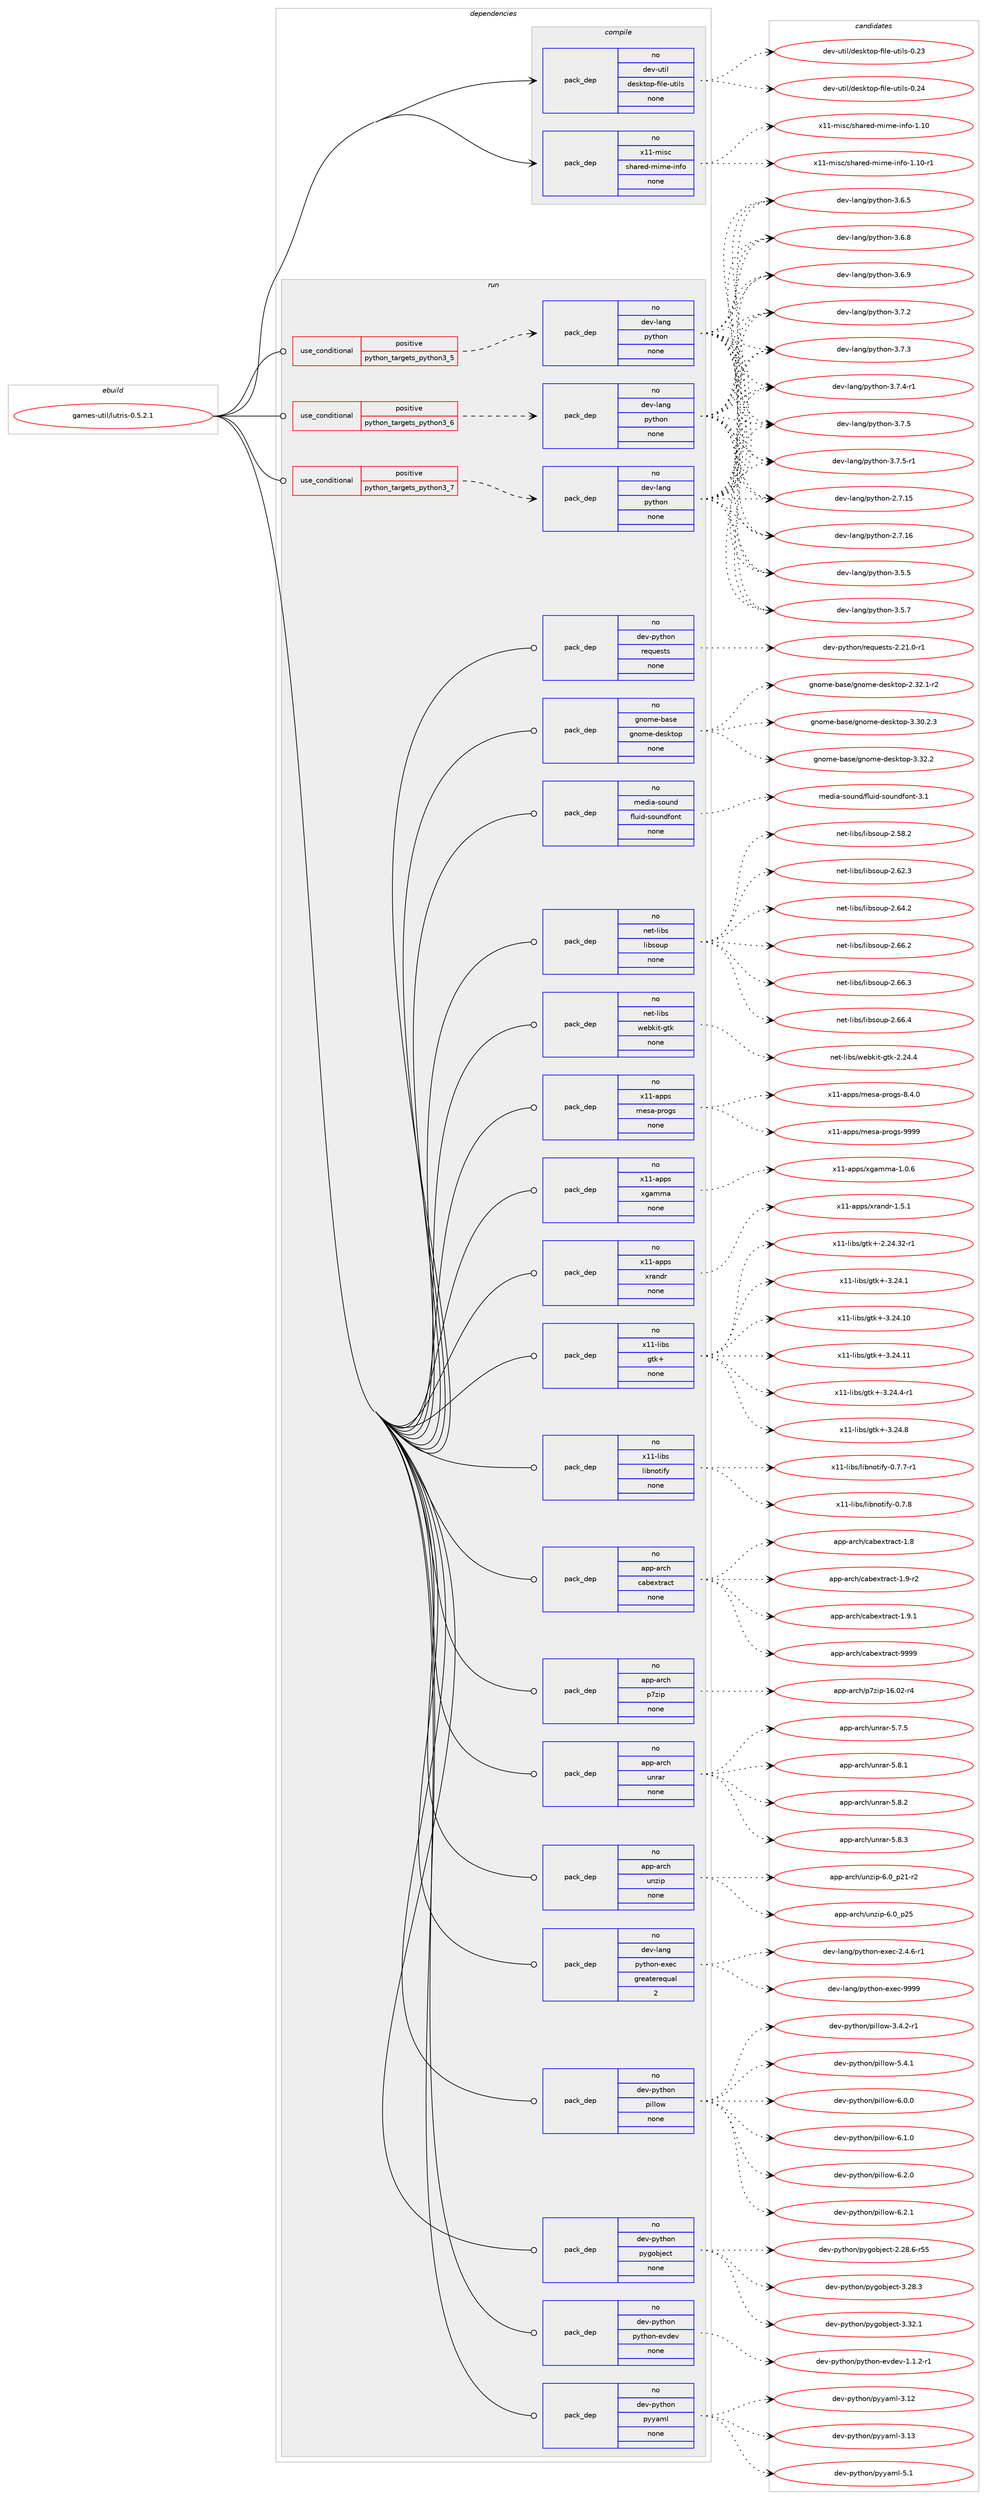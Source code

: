 digraph prolog {

# *************
# Graph options
# *************

newrank=true;
concentrate=true;
compound=true;
graph [rankdir=LR,fontname=Helvetica,fontsize=10,ranksep=1.5];#, ranksep=2.5, nodesep=0.2];
edge  [arrowhead=vee];
node  [fontname=Helvetica,fontsize=10];

# **********
# The ebuild
# **********

subgraph cluster_leftcol {
color=gray;
rank=same;
label=<<i>ebuild</i>>;
id [label="games-util/lutris-0.5.2.1", color=red, width=4, href="../games-util/lutris-0.5.2.1.svg"];
}

# ****************
# The dependencies
# ****************

subgraph cluster_midcol {
color=gray;
label=<<i>dependencies</i>>;
subgraph cluster_compile {
fillcolor="#eeeeee";
style=filled;
label=<<i>compile</i>>;
subgraph pack546496 {
dependency744408 [label=<<TABLE BORDER="0" CELLBORDER="1" CELLSPACING="0" CELLPADDING="4" WIDTH="220"><TR><TD ROWSPAN="6" CELLPADDING="30">pack_dep</TD></TR><TR><TD WIDTH="110">no</TD></TR><TR><TD>dev-util</TD></TR><TR><TD>desktop-file-utils</TD></TR><TR><TD>none</TD></TR><TR><TD></TD></TR></TABLE>>, shape=none, color=blue];
}
id:e -> dependency744408:w [weight=20,style="solid",arrowhead="vee"];
subgraph pack546497 {
dependency744409 [label=<<TABLE BORDER="0" CELLBORDER="1" CELLSPACING="0" CELLPADDING="4" WIDTH="220"><TR><TD ROWSPAN="6" CELLPADDING="30">pack_dep</TD></TR><TR><TD WIDTH="110">no</TD></TR><TR><TD>x11-misc</TD></TR><TR><TD>shared-mime-info</TD></TR><TR><TD>none</TD></TR><TR><TD></TD></TR></TABLE>>, shape=none, color=blue];
}
id:e -> dependency744409:w [weight=20,style="solid",arrowhead="vee"];
}
subgraph cluster_compileandrun {
fillcolor="#eeeeee";
style=filled;
label=<<i>compile and run</i>>;
}
subgraph cluster_run {
fillcolor="#eeeeee";
style=filled;
label=<<i>run</i>>;
subgraph cond185380 {
dependency744410 [label=<<TABLE BORDER="0" CELLBORDER="1" CELLSPACING="0" CELLPADDING="4"><TR><TD ROWSPAN="3" CELLPADDING="10">use_conditional</TD></TR><TR><TD>positive</TD></TR><TR><TD>python_targets_python3_5</TD></TR></TABLE>>, shape=none, color=red];
subgraph pack546498 {
dependency744411 [label=<<TABLE BORDER="0" CELLBORDER="1" CELLSPACING="0" CELLPADDING="4" WIDTH="220"><TR><TD ROWSPAN="6" CELLPADDING="30">pack_dep</TD></TR><TR><TD WIDTH="110">no</TD></TR><TR><TD>dev-lang</TD></TR><TR><TD>python</TD></TR><TR><TD>none</TD></TR><TR><TD></TD></TR></TABLE>>, shape=none, color=blue];
}
dependency744410:e -> dependency744411:w [weight=20,style="dashed",arrowhead="vee"];
}
id:e -> dependency744410:w [weight=20,style="solid",arrowhead="odot"];
subgraph cond185381 {
dependency744412 [label=<<TABLE BORDER="0" CELLBORDER="1" CELLSPACING="0" CELLPADDING="4"><TR><TD ROWSPAN="3" CELLPADDING="10">use_conditional</TD></TR><TR><TD>positive</TD></TR><TR><TD>python_targets_python3_6</TD></TR></TABLE>>, shape=none, color=red];
subgraph pack546499 {
dependency744413 [label=<<TABLE BORDER="0" CELLBORDER="1" CELLSPACING="0" CELLPADDING="4" WIDTH="220"><TR><TD ROWSPAN="6" CELLPADDING="30">pack_dep</TD></TR><TR><TD WIDTH="110">no</TD></TR><TR><TD>dev-lang</TD></TR><TR><TD>python</TD></TR><TR><TD>none</TD></TR><TR><TD></TD></TR></TABLE>>, shape=none, color=blue];
}
dependency744412:e -> dependency744413:w [weight=20,style="dashed",arrowhead="vee"];
}
id:e -> dependency744412:w [weight=20,style="solid",arrowhead="odot"];
subgraph cond185382 {
dependency744414 [label=<<TABLE BORDER="0" CELLBORDER="1" CELLSPACING="0" CELLPADDING="4"><TR><TD ROWSPAN="3" CELLPADDING="10">use_conditional</TD></TR><TR><TD>positive</TD></TR><TR><TD>python_targets_python3_7</TD></TR></TABLE>>, shape=none, color=red];
subgraph pack546500 {
dependency744415 [label=<<TABLE BORDER="0" CELLBORDER="1" CELLSPACING="0" CELLPADDING="4" WIDTH="220"><TR><TD ROWSPAN="6" CELLPADDING="30">pack_dep</TD></TR><TR><TD WIDTH="110">no</TD></TR><TR><TD>dev-lang</TD></TR><TR><TD>python</TD></TR><TR><TD>none</TD></TR><TR><TD></TD></TR></TABLE>>, shape=none, color=blue];
}
dependency744414:e -> dependency744415:w [weight=20,style="dashed",arrowhead="vee"];
}
id:e -> dependency744414:w [weight=20,style="solid",arrowhead="odot"];
subgraph pack546501 {
dependency744416 [label=<<TABLE BORDER="0" CELLBORDER="1" CELLSPACING="0" CELLPADDING="4" WIDTH="220"><TR><TD ROWSPAN="6" CELLPADDING="30">pack_dep</TD></TR><TR><TD WIDTH="110">no</TD></TR><TR><TD>app-arch</TD></TR><TR><TD>cabextract</TD></TR><TR><TD>none</TD></TR><TR><TD></TD></TR></TABLE>>, shape=none, color=blue];
}
id:e -> dependency744416:w [weight=20,style="solid",arrowhead="odot"];
subgraph pack546502 {
dependency744417 [label=<<TABLE BORDER="0" CELLBORDER="1" CELLSPACING="0" CELLPADDING="4" WIDTH="220"><TR><TD ROWSPAN="6" CELLPADDING="30">pack_dep</TD></TR><TR><TD WIDTH="110">no</TD></TR><TR><TD>app-arch</TD></TR><TR><TD>p7zip</TD></TR><TR><TD>none</TD></TR><TR><TD></TD></TR></TABLE>>, shape=none, color=blue];
}
id:e -> dependency744417:w [weight=20,style="solid",arrowhead="odot"];
subgraph pack546503 {
dependency744418 [label=<<TABLE BORDER="0" CELLBORDER="1" CELLSPACING="0" CELLPADDING="4" WIDTH="220"><TR><TD ROWSPAN="6" CELLPADDING="30">pack_dep</TD></TR><TR><TD WIDTH="110">no</TD></TR><TR><TD>app-arch</TD></TR><TR><TD>unrar</TD></TR><TR><TD>none</TD></TR><TR><TD></TD></TR></TABLE>>, shape=none, color=blue];
}
id:e -> dependency744418:w [weight=20,style="solid",arrowhead="odot"];
subgraph pack546504 {
dependency744419 [label=<<TABLE BORDER="0" CELLBORDER="1" CELLSPACING="0" CELLPADDING="4" WIDTH="220"><TR><TD ROWSPAN="6" CELLPADDING="30">pack_dep</TD></TR><TR><TD WIDTH="110">no</TD></TR><TR><TD>app-arch</TD></TR><TR><TD>unzip</TD></TR><TR><TD>none</TD></TR><TR><TD></TD></TR></TABLE>>, shape=none, color=blue];
}
id:e -> dependency744419:w [weight=20,style="solid",arrowhead="odot"];
subgraph pack546505 {
dependency744420 [label=<<TABLE BORDER="0" CELLBORDER="1" CELLSPACING="0" CELLPADDING="4" WIDTH="220"><TR><TD ROWSPAN="6" CELLPADDING="30">pack_dep</TD></TR><TR><TD WIDTH="110">no</TD></TR><TR><TD>dev-lang</TD></TR><TR><TD>python-exec</TD></TR><TR><TD>greaterequal</TD></TR><TR><TD>2</TD></TR></TABLE>>, shape=none, color=blue];
}
id:e -> dependency744420:w [weight=20,style="solid",arrowhead="odot"];
subgraph pack546506 {
dependency744421 [label=<<TABLE BORDER="0" CELLBORDER="1" CELLSPACING="0" CELLPADDING="4" WIDTH="220"><TR><TD ROWSPAN="6" CELLPADDING="30">pack_dep</TD></TR><TR><TD WIDTH="110">no</TD></TR><TR><TD>dev-python</TD></TR><TR><TD>pillow</TD></TR><TR><TD>none</TD></TR><TR><TD></TD></TR></TABLE>>, shape=none, color=blue];
}
id:e -> dependency744421:w [weight=20,style="solid",arrowhead="odot"];
subgraph pack546507 {
dependency744422 [label=<<TABLE BORDER="0" CELLBORDER="1" CELLSPACING="0" CELLPADDING="4" WIDTH="220"><TR><TD ROWSPAN="6" CELLPADDING="30">pack_dep</TD></TR><TR><TD WIDTH="110">no</TD></TR><TR><TD>dev-python</TD></TR><TR><TD>pygobject</TD></TR><TR><TD>none</TD></TR><TR><TD></TD></TR></TABLE>>, shape=none, color=blue];
}
id:e -> dependency744422:w [weight=20,style="solid",arrowhead="odot"];
subgraph pack546508 {
dependency744423 [label=<<TABLE BORDER="0" CELLBORDER="1" CELLSPACING="0" CELLPADDING="4" WIDTH="220"><TR><TD ROWSPAN="6" CELLPADDING="30">pack_dep</TD></TR><TR><TD WIDTH="110">no</TD></TR><TR><TD>dev-python</TD></TR><TR><TD>python-evdev</TD></TR><TR><TD>none</TD></TR><TR><TD></TD></TR></TABLE>>, shape=none, color=blue];
}
id:e -> dependency744423:w [weight=20,style="solid",arrowhead="odot"];
subgraph pack546509 {
dependency744424 [label=<<TABLE BORDER="0" CELLBORDER="1" CELLSPACING="0" CELLPADDING="4" WIDTH="220"><TR><TD ROWSPAN="6" CELLPADDING="30">pack_dep</TD></TR><TR><TD WIDTH="110">no</TD></TR><TR><TD>dev-python</TD></TR><TR><TD>pyyaml</TD></TR><TR><TD>none</TD></TR><TR><TD></TD></TR></TABLE>>, shape=none, color=blue];
}
id:e -> dependency744424:w [weight=20,style="solid",arrowhead="odot"];
subgraph pack546510 {
dependency744425 [label=<<TABLE BORDER="0" CELLBORDER="1" CELLSPACING="0" CELLPADDING="4" WIDTH="220"><TR><TD ROWSPAN="6" CELLPADDING="30">pack_dep</TD></TR><TR><TD WIDTH="110">no</TD></TR><TR><TD>dev-python</TD></TR><TR><TD>requests</TD></TR><TR><TD>none</TD></TR><TR><TD></TD></TR></TABLE>>, shape=none, color=blue];
}
id:e -> dependency744425:w [weight=20,style="solid",arrowhead="odot"];
subgraph pack546511 {
dependency744426 [label=<<TABLE BORDER="0" CELLBORDER="1" CELLSPACING="0" CELLPADDING="4" WIDTH="220"><TR><TD ROWSPAN="6" CELLPADDING="30">pack_dep</TD></TR><TR><TD WIDTH="110">no</TD></TR><TR><TD>gnome-base</TD></TR><TR><TD>gnome-desktop</TD></TR><TR><TD>none</TD></TR><TR><TD></TD></TR></TABLE>>, shape=none, color=blue];
}
id:e -> dependency744426:w [weight=20,style="solid",arrowhead="odot"];
subgraph pack546512 {
dependency744427 [label=<<TABLE BORDER="0" CELLBORDER="1" CELLSPACING="0" CELLPADDING="4" WIDTH="220"><TR><TD ROWSPAN="6" CELLPADDING="30">pack_dep</TD></TR><TR><TD WIDTH="110">no</TD></TR><TR><TD>media-sound</TD></TR><TR><TD>fluid-soundfont</TD></TR><TR><TD>none</TD></TR><TR><TD></TD></TR></TABLE>>, shape=none, color=blue];
}
id:e -> dependency744427:w [weight=20,style="solid",arrowhead="odot"];
subgraph pack546513 {
dependency744428 [label=<<TABLE BORDER="0" CELLBORDER="1" CELLSPACING="0" CELLPADDING="4" WIDTH="220"><TR><TD ROWSPAN="6" CELLPADDING="30">pack_dep</TD></TR><TR><TD WIDTH="110">no</TD></TR><TR><TD>net-libs</TD></TR><TR><TD>libsoup</TD></TR><TR><TD>none</TD></TR><TR><TD></TD></TR></TABLE>>, shape=none, color=blue];
}
id:e -> dependency744428:w [weight=20,style="solid",arrowhead="odot"];
subgraph pack546514 {
dependency744429 [label=<<TABLE BORDER="0" CELLBORDER="1" CELLSPACING="0" CELLPADDING="4" WIDTH="220"><TR><TD ROWSPAN="6" CELLPADDING="30">pack_dep</TD></TR><TR><TD WIDTH="110">no</TD></TR><TR><TD>net-libs</TD></TR><TR><TD>webkit-gtk</TD></TR><TR><TD>none</TD></TR><TR><TD></TD></TR></TABLE>>, shape=none, color=blue];
}
id:e -> dependency744429:w [weight=20,style="solid",arrowhead="odot"];
subgraph pack546515 {
dependency744430 [label=<<TABLE BORDER="0" CELLBORDER="1" CELLSPACING="0" CELLPADDING="4" WIDTH="220"><TR><TD ROWSPAN="6" CELLPADDING="30">pack_dep</TD></TR><TR><TD WIDTH="110">no</TD></TR><TR><TD>x11-apps</TD></TR><TR><TD>mesa-progs</TD></TR><TR><TD>none</TD></TR><TR><TD></TD></TR></TABLE>>, shape=none, color=blue];
}
id:e -> dependency744430:w [weight=20,style="solid",arrowhead="odot"];
subgraph pack546516 {
dependency744431 [label=<<TABLE BORDER="0" CELLBORDER="1" CELLSPACING="0" CELLPADDING="4" WIDTH="220"><TR><TD ROWSPAN="6" CELLPADDING="30">pack_dep</TD></TR><TR><TD WIDTH="110">no</TD></TR><TR><TD>x11-apps</TD></TR><TR><TD>xgamma</TD></TR><TR><TD>none</TD></TR><TR><TD></TD></TR></TABLE>>, shape=none, color=blue];
}
id:e -> dependency744431:w [weight=20,style="solid",arrowhead="odot"];
subgraph pack546517 {
dependency744432 [label=<<TABLE BORDER="0" CELLBORDER="1" CELLSPACING="0" CELLPADDING="4" WIDTH="220"><TR><TD ROWSPAN="6" CELLPADDING="30">pack_dep</TD></TR><TR><TD WIDTH="110">no</TD></TR><TR><TD>x11-apps</TD></TR><TR><TD>xrandr</TD></TR><TR><TD>none</TD></TR><TR><TD></TD></TR></TABLE>>, shape=none, color=blue];
}
id:e -> dependency744432:w [weight=20,style="solid",arrowhead="odot"];
subgraph pack546518 {
dependency744433 [label=<<TABLE BORDER="0" CELLBORDER="1" CELLSPACING="0" CELLPADDING="4" WIDTH="220"><TR><TD ROWSPAN="6" CELLPADDING="30">pack_dep</TD></TR><TR><TD WIDTH="110">no</TD></TR><TR><TD>x11-libs</TD></TR><TR><TD>gtk+</TD></TR><TR><TD>none</TD></TR><TR><TD></TD></TR></TABLE>>, shape=none, color=blue];
}
id:e -> dependency744433:w [weight=20,style="solid",arrowhead="odot"];
subgraph pack546519 {
dependency744434 [label=<<TABLE BORDER="0" CELLBORDER="1" CELLSPACING="0" CELLPADDING="4" WIDTH="220"><TR><TD ROWSPAN="6" CELLPADDING="30">pack_dep</TD></TR><TR><TD WIDTH="110">no</TD></TR><TR><TD>x11-libs</TD></TR><TR><TD>libnotify</TD></TR><TR><TD>none</TD></TR><TR><TD></TD></TR></TABLE>>, shape=none, color=blue];
}
id:e -> dependency744434:w [weight=20,style="solid",arrowhead="odot"];
}
}

# **************
# The candidates
# **************

subgraph cluster_choices {
rank=same;
color=gray;
label=<<i>candidates</i>>;

subgraph choice546496 {
color=black;
nodesep=1;
choice100101118451171161051084710010111510711611111245102105108101451171161051081154548465051 [label="dev-util/desktop-file-utils-0.23", color=red, width=4,href="../dev-util/desktop-file-utils-0.23.svg"];
choice100101118451171161051084710010111510711611111245102105108101451171161051081154548465052 [label="dev-util/desktop-file-utils-0.24", color=red, width=4,href="../dev-util/desktop-file-utils-0.24.svg"];
dependency744408:e -> choice100101118451171161051084710010111510711611111245102105108101451171161051081154548465051:w [style=dotted,weight="100"];
dependency744408:e -> choice100101118451171161051084710010111510711611111245102105108101451171161051081154548465052:w [style=dotted,weight="100"];
}
subgraph choice546497 {
color=black;
nodesep=1;
choice12049494510910511599471151049711410110045109105109101451051101021114549464948 [label="x11-misc/shared-mime-info-1.10", color=red, width=4,href="../x11-misc/shared-mime-info-1.10.svg"];
choice120494945109105115994711510497114101100451091051091014510511010211145494649484511449 [label="x11-misc/shared-mime-info-1.10-r1", color=red, width=4,href="../x11-misc/shared-mime-info-1.10-r1.svg"];
dependency744409:e -> choice12049494510910511599471151049711410110045109105109101451051101021114549464948:w [style=dotted,weight="100"];
dependency744409:e -> choice120494945109105115994711510497114101100451091051091014510511010211145494649484511449:w [style=dotted,weight="100"];
}
subgraph choice546498 {
color=black;
nodesep=1;
choice10010111845108971101034711212111610411111045504655464953 [label="dev-lang/python-2.7.15", color=red, width=4,href="../dev-lang/python-2.7.15.svg"];
choice10010111845108971101034711212111610411111045504655464954 [label="dev-lang/python-2.7.16", color=red, width=4,href="../dev-lang/python-2.7.16.svg"];
choice100101118451089711010347112121116104111110455146534653 [label="dev-lang/python-3.5.5", color=red, width=4,href="../dev-lang/python-3.5.5.svg"];
choice100101118451089711010347112121116104111110455146534655 [label="dev-lang/python-3.5.7", color=red, width=4,href="../dev-lang/python-3.5.7.svg"];
choice100101118451089711010347112121116104111110455146544653 [label="dev-lang/python-3.6.5", color=red, width=4,href="../dev-lang/python-3.6.5.svg"];
choice100101118451089711010347112121116104111110455146544656 [label="dev-lang/python-3.6.8", color=red, width=4,href="../dev-lang/python-3.6.8.svg"];
choice100101118451089711010347112121116104111110455146544657 [label="dev-lang/python-3.6.9", color=red, width=4,href="../dev-lang/python-3.6.9.svg"];
choice100101118451089711010347112121116104111110455146554650 [label="dev-lang/python-3.7.2", color=red, width=4,href="../dev-lang/python-3.7.2.svg"];
choice100101118451089711010347112121116104111110455146554651 [label="dev-lang/python-3.7.3", color=red, width=4,href="../dev-lang/python-3.7.3.svg"];
choice1001011184510897110103471121211161041111104551465546524511449 [label="dev-lang/python-3.7.4-r1", color=red, width=4,href="../dev-lang/python-3.7.4-r1.svg"];
choice100101118451089711010347112121116104111110455146554653 [label="dev-lang/python-3.7.5", color=red, width=4,href="../dev-lang/python-3.7.5.svg"];
choice1001011184510897110103471121211161041111104551465546534511449 [label="dev-lang/python-3.7.5-r1", color=red, width=4,href="../dev-lang/python-3.7.5-r1.svg"];
dependency744411:e -> choice10010111845108971101034711212111610411111045504655464953:w [style=dotted,weight="100"];
dependency744411:e -> choice10010111845108971101034711212111610411111045504655464954:w [style=dotted,weight="100"];
dependency744411:e -> choice100101118451089711010347112121116104111110455146534653:w [style=dotted,weight="100"];
dependency744411:e -> choice100101118451089711010347112121116104111110455146534655:w [style=dotted,weight="100"];
dependency744411:e -> choice100101118451089711010347112121116104111110455146544653:w [style=dotted,weight="100"];
dependency744411:e -> choice100101118451089711010347112121116104111110455146544656:w [style=dotted,weight="100"];
dependency744411:e -> choice100101118451089711010347112121116104111110455146544657:w [style=dotted,weight="100"];
dependency744411:e -> choice100101118451089711010347112121116104111110455146554650:w [style=dotted,weight="100"];
dependency744411:e -> choice100101118451089711010347112121116104111110455146554651:w [style=dotted,weight="100"];
dependency744411:e -> choice1001011184510897110103471121211161041111104551465546524511449:w [style=dotted,weight="100"];
dependency744411:e -> choice100101118451089711010347112121116104111110455146554653:w [style=dotted,weight="100"];
dependency744411:e -> choice1001011184510897110103471121211161041111104551465546534511449:w [style=dotted,weight="100"];
}
subgraph choice546499 {
color=black;
nodesep=1;
choice10010111845108971101034711212111610411111045504655464953 [label="dev-lang/python-2.7.15", color=red, width=4,href="../dev-lang/python-2.7.15.svg"];
choice10010111845108971101034711212111610411111045504655464954 [label="dev-lang/python-2.7.16", color=red, width=4,href="../dev-lang/python-2.7.16.svg"];
choice100101118451089711010347112121116104111110455146534653 [label="dev-lang/python-3.5.5", color=red, width=4,href="../dev-lang/python-3.5.5.svg"];
choice100101118451089711010347112121116104111110455146534655 [label="dev-lang/python-3.5.7", color=red, width=4,href="../dev-lang/python-3.5.7.svg"];
choice100101118451089711010347112121116104111110455146544653 [label="dev-lang/python-3.6.5", color=red, width=4,href="../dev-lang/python-3.6.5.svg"];
choice100101118451089711010347112121116104111110455146544656 [label="dev-lang/python-3.6.8", color=red, width=4,href="../dev-lang/python-3.6.8.svg"];
choice100101118451089711010347112121116104111110455146544657 [label="dev-lang/python-3.6.9", color=red, width=4,href="../dev-lang/python-3.6.9.svg"];
choice100101118451089711010347112121116104111110455146554650 [label="dev-lang/python-3.7.2", color=red, width=4,href="../dev-lang/python-3.7.2.svg"];
choice100101118451089711010347112121116104111110455146554651 [label="dev-lang/python-3.7.3", color=red, width=4,href="../dev-lang/python-3.7.3.svg"];
choice1001011184510897110103471121211161041111104551465546524511449 [label="dev-lang/python-3.7.4-r1", color=red, width=4,href="../dev-lang/python-3.7.4-r1.svg"];
choice100101118451089711010347112121116104111110455146554653 [label="dev-lang/python-3.7.5", color=red, width=4,href="../dev-lang/python-3.7.5.svg"];
choice1001011184510897110103471121211161041111104551465546534511449 [label="dev-lang/python-3.7.5-r1", color=red, width=4,href="../dev-lang/python-3.7.5-r1.svg"];
dependency744413:e -> choice10010111845108971101034711212111610411111045504655464953:w [style=dotted,weight="100"];
dependency744413:e -> choice10010111845108971101034711212111610411111045504655464954:w [style=dotted,weight="100"];
dependency744413:e -> choice100101118451089711010347112121116104111110455146534653:w [style=dotted,weight="100"];
dependency744413:e -> choice100101118451089711010347112121116104111110455146534655:w [style=dotted,weight="100"];
dependency744413:e -> choice100101118451089711010347112121116104111110455146544653:w [style=dotted,weight="100"];
dependency744413:e -> choice100101118451089711010347112121116104111110455146544656:w [style=dotted,weight="100"];
dependency744413:e -> choice100101118451089711010347112121116104111110455146544657:w [style=dotted,weight="100"];
dependency744413:e -> choice100101118451089711010347112121116104111110455146554650:w [style=dotted,weight="100"];
dependency744413:e -> choice100101118451089711010347112121116104111110455146554651:w [style=dotted,weight="100"];
dependency744413:e -> choice1001011184510897110103471121211161041111104551465546524511449:w [style=dotted,weight="100"];
dependency744413:e -> choice100101118451089711010347112121116104111110455146554653:w [style=dotted,weight="100"];
dependency744413:e -> choice1001011184510897110103471121211161041111104551465546534511449:w [style=dotted,weight="100"];
}
subgraph choice546500 {
color=black;
nodesep=1;
choice10010111845108971101034711212111610411111045504655464953 [label="dev-lang/python-2.7.15", color=red, width=4,href="../dev-lang/python-2.7.15.svg"];
choice10010111845108971101034711212111610411111045504655464954 [label="dev-lang/python-2.7.16", color=red, width=4,href="../dev-lang/python-2.7.16.svg"];
choice100101118451089711010347112121116104111110455146534653 [label="dev-lang/python-3.5.5", color=red, width=4,href="../dev-lang/python-3.5.5.svg"];
choice100101118451089711010347112121116104111110455146534655 [label="dev-lang/python-3.5.7", color=red, width=4,href="../dev-lang/python-3.5.7.svg"];
choice100101118451089711010347112121116104111110455146544653 [label="dev-lang/python-3.6.5", color=red, width=4,href="../dev-lang/python-3.6.5.svg"];
choice100101118451089711010347112121116104111110455146544656 [label="dev-lang/python-3.6.8", color=red, width=4,href="../dev-lang/python-3.6.8.svg"];
choice100101118451089711010347112121116104111110455146544657 [label="dev-lang/python-3.6.9", color=red, width=4,href="../dev-lang/python-3.6.9.svg"];
choice100101118451089711010347112121116104111110455146554650 [label="dev-lang/python-3.7.2", color=red, width=4,href="../dev-lang/python-3.7.2.svg"];
choice100101118451089711010347112121116104111110455146554651 [label="dev-lang/python-3.7.3", color=red, width=4,href="../dev-lang/python-3.7.3.svg"];
choice1001011184510897110103471121211161041111104551465546524511449 [label="dev-lang/python-3.7.4-r1", color=red, width=4,href="../dev-lang/python-3.7.4-r1.svg"];
choice100101118451089711010347112121116104111110455146554653 [label="dev-lang/python-3.7.5", color=red, width=4,href="../dev-lang/python-3.7.5.svg"];
choice1001011184510897110103471121211161041111104551465546534511449 [label="dev-lang/python-3.7.5-r1", color=red, width=4,href="../dev-lang/python-3.7.5-r1.svg"];
dependency744415:e -> choice10010111845108971101034711212111610411111045504655464953:w [style=dotted,weight="100"];
dependency744415:e -> choice10010111845108971101034711212111610411111045504655464954:w [style=dotted,weight="100"];
dependency744415:e -> choice100101118451089711010347112121116104111110455146534653:w [style=dotted,weight="100"];
dependency744415:e -> choice100101118451089711010347112121116104111110455146534655:w [style=dotted,weight="100"];
dependency744415:e -> choice100101118451089711010347112121116104111110455146544653:w [style=dotted,weight="100"];
dependency744415:e -> choice100101118451089711010347112121116104111110455146544656:w [style=dotted,weight="100"];
dependency744415:e -> choice100101118451089711010347112121116104111110455146544657:w [style=dotted,weight="100"];
dependency744415:e -> choice100101118451089711010347112121116104111110455146554650:w [style=dotted,weight="100"];
dependency744415:e -> choice100101118451089711010347112121116104111110455146554651:w [style=dotted,weight="100"];
dependency744415:e -> choice1001011184510897110103471121211161041111104551465546524511449:w [style=dotted,weight="100"];
dependency744415:e -> choice100101118451089711010347112121116104111110455146554653:w [style=dotted,weight="100"];
dependency744415:e -> choice1001011184510897110103471121211161041111104551465546534511449:w [style=dotted,weight="100"];
}
subgraph choice546501 {
color=black;
nodesep=1;
choice9711211245971149910447999798101120116114979911645494656 [label="app-arch/cabextract-1.8", color=red, width=4,href="../app-arch/cabextract-1.8.svg"];
choice97112112459711499104479997981011201161149799116454946574511450 [label="app-arch/cabextract-1.9-r2", color=red, width=4,href="../app-arch/cabextract-1.9-r2.svg"];
choice97112112459711499104479997981011201161149799116454946574649 [label="app-arch/cabextract-1.9.1", color=red, width=4,href="../app-arch/cabextract-1.9.1.svg"];
choice971121124597114991044799979810112011611497991164557575757 [label="app-arch/cabextract-9999", color=red, width=4,href="../app-arch/cabextract-9999.svg"];
dependency744416:e -> choice9711211245971149910447999798101120116114979911645494656:w [style=dotted,weight="100"];
dependency744416:e -> choice97112112459711499104479997981011201161149799116454946574511450:w [style=dotted,weight="100"];
dependency744416:e -> choice97112112459711499104479997981011201161149799116454946574649:w [style=dotted,weight="100"];
dependency744416:e -> choice971121124597114991044799979810112011611497991164557575757:w [style=dotted,weight="100"];
}
subgraph choice546502 {
color=black;
nodesep=1;
choice9711211245971149910447112551221051124549544648504511452 [label="app-arch/p7zip-16.02-r4", color=red, width=4,href="../app-arch/p7zip-16.02-r4.svg"];
dependency744417:e -> choice9711211245971149910447112551221051124549544648504511452:w [style=dotted,weight="100"];
}
subgraph choice546503 {
color=black;
nodesep=1;
choice971121124597114991044711711011497114455346554653 [label="app-arch/unrar-5.7.5", color=red, width=4,href="../app-arch/unrar-5.7.5.svg"];
choice971121124597114991044711711011497114455346564649 [label="app-arch/unrar-5.8.1", color=red, width=4,href="../app-arch/unrar-5.8.1.svg"];
choice971121124597114991044711711011497114455346564650 [label="app-arch/unrar-5.8.2", color=red, width=4,href="../app-arch/unrar-5.8.2.svg"];
choice971121124597114991044711711011497114455346564651 [label="app-arch/unrar-5.8.3", color=red, width=4,href="../app-arch/unrar-5.8.3.svg"];
dependency744418:e -> choice971121124597114991044711711011497114455346554653:w [style=dotted,weight="100"];
dependency744418:e -> choice971121124597114991044711711011497114455346564649:w [style=dotted,weight="100"];
dependency744418:e -> choice971121124597114991044711711011497114455346564650:w [style=dotted,weight="100"];
dependency744418:e -> choice971121124597114991044711711011497114455346564651:w [style=dotted,weight="100"];
}
subgraph choice546504 {
color=black;
nodesep=1;
choice9711211245971149910447117110122105112455446489511250494511450 [label="app-arch/unzip-6.0_p21-r2", color=red, width=4,href="../app-arch/unzip-6.0_p21-r2.svg"];
choice971121124597114991044711711012210511245544648951125053 [label="app-arch/unzip-6.0_p25", color=red, width=4,href="../app-arch/unzip-6.0_p25.svg"];
dependency744419:e -> choice9711211245971149910447117110122105112455446489511250494511450:w [style=dotted,weight="100"];
dependency744419:e -> choice971121124597114991044711711012210511245544648951125053:w [style=dotted,weight="100"];
}
subgraph choice546505 {
color=black;
nodesep=1;
choice10010111845108971101034711212111610411111045101120101994550465246544511449 [label="dev-lang/python-exec-2.4.6-r1", color=red, width=4,href="../dev-lang/python-exec-2.4.6-r1.svg"];
choice10010111845108971101034711212111610411111045101120101994557575757 [label="dev-lang/python-exec-9999", color=red, width=4,href="../dev-lang/python-exec-9999.svg"];
dependency744420:e -> choice10010111845108971101034711212111610411111045101120101994550465246544511449:w [style=dotted,weight="100"];
dependency744420:e -> choice10010111845108971101034711212111610411111045101120101994557575757:w [style=dotted,weight="100"];
}
subgraph choice546506 {
color=black;
nodesep=1;
choice10010111845112121116104111110471121051081081111194551465246504511449 [label="dev-python/pillow-3.4.2-r1", color=red, width=4,href="../dev-python/pillow-3.4.2-r1.svg"];
choice1001011184511212111610411111047112105108108111119455346524649 [label="dev-python/pillow-5.4.1", color=red, width=4,href="../dev-python/pillow-5.4.1.svg"];
choice1001011184511212111610411111047112105108108111119455446484648 [label="dev-python/pillow-6.0.0", color=red, width=4,href="../dev-python/pillow-6.0.0.svg"];
choice1001011184511212111610411111047112105108108111119455446494648 [label="dev-python/pillow-6.1.0", color=red, width=4,href="../dev-python/pillow-6.1.0.svg"];
choice1001011184511212111610411111047112105108108111119455446504648 [label="dev-python/pillow-6.2.0", color=red, width=4,href="../dev-python/pillow-6.2.0.svg"];
choice1001011184511212111610411111047112105108108111119455446504649 [label="dev-python/pillow-6.2.1", color=red, width=4,href="../dev-python/pillow-6.2.1.svg"];
dependency744421:e -> choice10010111845112121116104111110471121051081081111194551465246504511449:w [style=dotted,weight="100"];
dependency744421:e -> choice1001011184511212111610411111047112105108108111119455346524649:w [style=dotted,weight="100"];
dependency744421:e -> choice1001011184511212111610411111047112105108108111119455446484648:w [style=dotted,weight="100"];
dependency744421:e -> choice1001011184511212111610411111047112105108108111119455446494648:w [style=dotted,weight="100"];
dependency744421:e -> choice1001011184511212111610411111047112105108108111119455446504648:w [style=dotted,weight="100"];
dependency744421:e -> choice1001011184511212111610411111047112105108108111119455446504649:w [style=dotted,weight="100"];
}
subgraph choice546507 {
color=black;
nodesep=1;
choice1001011184511212111610411111047112121103111981061019911645504650564654451145353 [label="dev-python/pygobject-2.28.6-r55", color=red, width=4,href="../dev-python/pygobject-2.28.6-r55.svg"];
choice1001011184511212111610411111047112121103111981061019911645514650564651 [label="dev-python/pygobject-3.28.3", color=red, width=4,href="../dev-python/pygobject-3.28.3.svg"];
choice1001011184511212111610411111047112121103111981061019911645514651504649 [label="dev-python/pygobject-3.32.1", color=red, width=4,href="../dev-python/pygobject-3.32.1.svg"];
dependency744422:e -> choice1001011184511212111610411111047112121103111981061019911645504650564654451145353:w [style=dotted,weight="100"];
dependency744422:e -> choice1001011184511212111610411111047112121103111981061019911645514650564651:w [style=dotted,weight="100"];
dependency744422:e -> choice1001011184511212111610411111047112121103111981061019911645514651504649:w [style=dotted,weight="100"];
}
subgraph choice546508 {
color=black;
nodesep=1;
choice1001011184511212111610411111047112121116104111110451011181001011184549464946504511449 [label="dev-python/python-evdev-1.1.2-r1", color=red, width=4,href="../dev-python/python-evdev-1.1.2-r1.svg"];
dependency744423:e -> choice1001011184511212111610411111047112121116104111110451011181001011184549464946504511449:w [style=dotted,weight="100"];
}
subgraph choice546509 {
color=black;
nodesep=1;
choice1001011184511212111610411111047112121121971091084551464950 [label="dev-python/pyyaml-3.12", color=red, width=4,href="../dev-python/pyyaml-3.12.svg"];
choice1001011184511212111610411111047112121121971091084551464951 [label="dev-python/pyyaml-3.13", color=red, width=4,href="../dev-python/pyyaml-3.13.svg"];
choice10010111845112121116104111110471121211219710910845534649 [label="dev-python/pyyaml-5.1", color=red, width=4,href="../dev-python/pyyaml-5.1.svg"];
dependency744424:e -> choice1001011184511212111610411111047112121121971091084551464950:w [style=dotted,weight="100"];
dependency744424:e -> choice1001011184511212111610411111047112121121971091084551464951:w [style=dotted,weight="100"];
dependency744424:e -> choice10010111845112121116104111110471121211219710910845534649:w [style=dotted,weight="100"];
}
subgraph choice546510 {
color=black;
nodesep=1;
choice1001011184511212111610411111047114101113117101115116115455046504946484511449 [label="dev-python/requests-2.21.0-r1", color=red, width=4,href="../dev-python/requests-2.21.0-r1.svg"];
dependency744425:e -> choice1001011184511212111610411111047114101113117101115116115455046504946484511449:w [style=dotted,weight="100"];
}
subgraph choice546511 {
color=black;
nodesep=1;
choice1031101111091014598971151014710311011110910145100101115107116111112455046515046494511450 [label="gnome-base/gnome-desktop-2.32.1-r2", color=red, width=4,href="../gnome-base/gnome-desktop-2.32.1-r2.svg"];
choice1031101111091014598971151014710311011110910145100101115107116111112455146514846504651 [label="gnome-base/gnome-desktop-3.30.2.3", color=red, width=4,href="../gnome-base/gnome-desktop-3.30.2.3.svg"];
choice103110111109101459897115101471031101111091014510010111510711611111245514651504650 [label="gnome-base/gnome-desktop-3.32.2", color=red, width=4,href="../gnome-base/gnome-desktop-3.32.2.svg"];
dependency744426:e -> choice1031101111091014598971151014710311011110910145100101115107116111112455046515046494511450:w [style=dotted,weight="100"];
dependency744426:e -> choice1031101111091014598971151014710311011110910145100101115107116111112455146514846504651:w [style=dotted,weight="100"];
dependency744426:e -> choice103110111109101459897115101471031101111091014510010111510711611111245514651504650:w [style=dotted,weight="100"];
}
subgraph choice546512 {
color=black;
nodesep=1;
choice1091011001059745115111117110100471021081171051004511511111711010010211111011645514649 [label="media-sound/fluid-soundfont-3.1", color=red, width=4,href="../media-sound/fluid-soundfont-3.1.svg"];
dependency744427:e -> choice1091011001059745115111117110100471021081171051004511511111711010010211111011645514649:w [style=dotted,weight="100"];
}
subgraph choice546513 {
color=black;
nodesep=1;
choice1101011164510810598115471081059811511111711245504653564650 [label="net-libs/libsoup-2.58.2", color=red, width=4,href="../net-libs/libsoup-2.58.2.svg"];
choice1101011164510810598115471081059811511111711245504654504651 [label="net-libs/libsoup-2.62.3", color=red, width=4,href="../net-libs/libsoup-2.62.3.svg"];
choice1101011164510810598115471081059811511111711245504654524650 [label="net-libs/libsoup-2.64.2", color=red, width=4,href="../net-libs/libsoup-2.64.2.svg"];
choice1101011164510810598115471081059811511111711245504654544650 [label="net-libs/libsoup-2.66.2", color=red, width=4,href="../net-libs/libsoup-2.66.2.svg"];
choice1101011164510810598115471081059811511111711245504654544651 [label="net-libs/libsoup-2.66.3", color=red, width=4,href="../net-libs/libsoup-2.66.3.svg"];
choice1101011164510810598115471081059811511111711245504654544652 [label="net-libs/libsoup-2.66.4", color=red, width=4,href="../net-libs/libsoup-2.66.4.svg"];
dependency744428:e -> choice1101011164510810598115471081059811511111711245504653564650:w [style=dotted,weight="100"];
dependency744428:e -> choice1101011164510810598115471081059811511111711245504654504651:w [style=dotted,weight="100"];
dependency744428:e -> choice1101011164510810598115471081059811511111711245504654524650:w [style=dotted,weight="100"];
dependency744428:e -> choice1101011164510810598115471081059811511111711245504654544650:w [style=dotted,weight="100"];
dependency744428:e -> choice1101011164510810598115471081059811511111711245504654544651:w [style=dotted,weight="100"];
dependency744428:e -> choice1101011164510810598115471081059811511111711245504654544652:w [style=dotted,weight="100"];
}
subgraph choice546514 {
color=black;
nodesep=1;
choice110101116451081059811547119101981071051164510311610745504650524652 [label="net-libs/webkit-gtk-2.24.4", color=red, width=4,href="../net-libs/webkit-gtk-2.24.4.svg"];
dependency744429:e -> choice110101116451081059811547119101981071051164510311610745504650524652:w [style=dotted,weight="100"];
}
subgraph choice546515 {
color=black;
nodesep=1;
choice12049494597112112115471091011159745112114111103115455646524648 [label="x11-apps/mesa-progs-8.4.0", color=red, width=4,href="../x11-apps/mesa-progs-8.4.0.svg"];
choice120494945971121121154710910111597451121141111031154557575757 [label="x11-apps/mesa-progs-9999", color=red, width=4,href="../x11-apps/mesa-progs-9999.svg"];
dependency744430:e -> choice12049494597112112115471091011159745112114111103115455646524648:w [style=dotted,weight="100"];
dependency744430:e -> choice120494945971121121154710910111597451121141111031154557575757:w [style=dotted,weight="100"];
}
subgraph choice546516 {
color=black;
nodesep=1;
choice12049494597112112115471201039710910997454946484654 [label="x11-apps/xgamma-1.0.6", color=red, width=4,href="../x11-apps/xgamma-1.0.6.svg"];
dependency744431:e -> choice12049494597112112115471201039710910997454946484654:w [style=dotted,weight="100"];
}
subgraph choice546517 {
color=black;
nodesep=1;
choice120494945971121121154712011497110100114454946534649 [label="x11-apps/xrandr-1.5.1", color=red, width=4,href="../x11-apps/xrandr-1.5.1.svg"];
dependency744432:e -> choice120494945971121121154712011497110100114454946534649:w [style=dotted,weight="100"];
}
subgraph choice546518 {
color=black;
nodesep=1;
choice12049494510810598115471031161074345504650524651504511449 [label="x11-libs/gtk+-2.24.32-r1", color=red, width=4,href="../x11-libs/gtk+-2.24.32-r1.svg"];
choice12049494510810598115471031161074345514650524649 [label="x11-libs/gtk+-3.24.1", color=red, width=4,href="../x11-libs/gtk+-3.24.1.svg"];
choice1204949451081059811547103116107434551465052464948 [label="x11-libs/gtk+-3.24.10", color=red, width=4,href="../x11-libs/gtk+-3.24.10.svg"];
choice1204949451081059811547103116107434551465052464949 [label="x11-libs/gtk+-3.24.11", color=red, width=4,href="../x11-libs/gtk+-3.24.11.svg"];
choice120494945108105981154710311610743455146505246524511449 [label="x11-libs/gtk+-3.24.4-r1", color=red, width=4,href="../x11-libs/gtk+-3.24.4-r1.svg"];
choice12049494510810598115471031161074345514650524656 [label="x11-libs/gtk+-3.24.8", color=red, width=4,href="../x11-libs/gtk+-3.24.8.svg"];
dependency744433:e -> choice12049494510810598115471031161074345504650524651504511449:w [style=dotted,weight="100"];
dependency744433:e -> choice12049494510810598115471031161074345514650524649:w [style=dotted,weight="100"];
dependency744433:e -> choice1204949451081059811547103116107434551465052464948:w [style=dotted,weight="100"];
dependency744433:e -> choice1204949451081059811547103116107434551465052464949:w [style=dotted,weight="100"];
dependency744433:e -> choice120494945108105981154710311610743455146505246524511449:w [style=dotted,weight="100"];
dependency744433:e -> choice12049494510810598115471031161074345514650524656:w [style=dotted,weight="100"];
}
subgraph choice546519 {
color=black;
nodesep=1;
choice1204949451081059811547108105981101111161051021214548465546554511449 [label="x11-libs/libnotify-0.7.7-r1", color=red, width=4,href="../x11-libs/libnotify-0.7.7-r1.svg"];
choice120494945108105981154710810598110111116105102121454846554656 [label="x11-libs/libnotify-0.7.8", color=red, width=4,href="../x11-libs/libnotify-0.7.8.svg"];
dependency744434:e -> choice1204949451081059811547108105981101111161051021214548465546554511449:w [style=dotted,weight="100"];
dependency744434:e -> choice120494945108105981154710810598110111116105102121454846554656:w [style=dotted,weight="100"];
}
}

}
